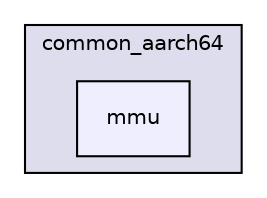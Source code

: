 digraph "D:/Pool/eclipse-workspace_aarch64/newspace/raspiOS/include/arch/common_aarch64/mmu" {
  compound=true
  node [ fontsize="10", fontname="Helvetica"];
  edge [ labelfontsize="10", labelfontname="Helvetica"];
  subgraph clusterdir_b769ae817602266205ecc3e3554a24f8 {
    graph [ bgcolor="#ddddee", pencolor="black", label="common_aarch64" fontname="Helvetica", fontsize="10", URL="dir_b769ae817602266205ecc3e3554a24f8.html"]
  dir_479cccb1dcee57762b180b220b22c433 [shape=box, label="mmu", style="filled", fillcolor="#eeeeff", pencolor="black", URL="dir_479cccb1dcee57762b180b220b22c433.html"];
  }
}
